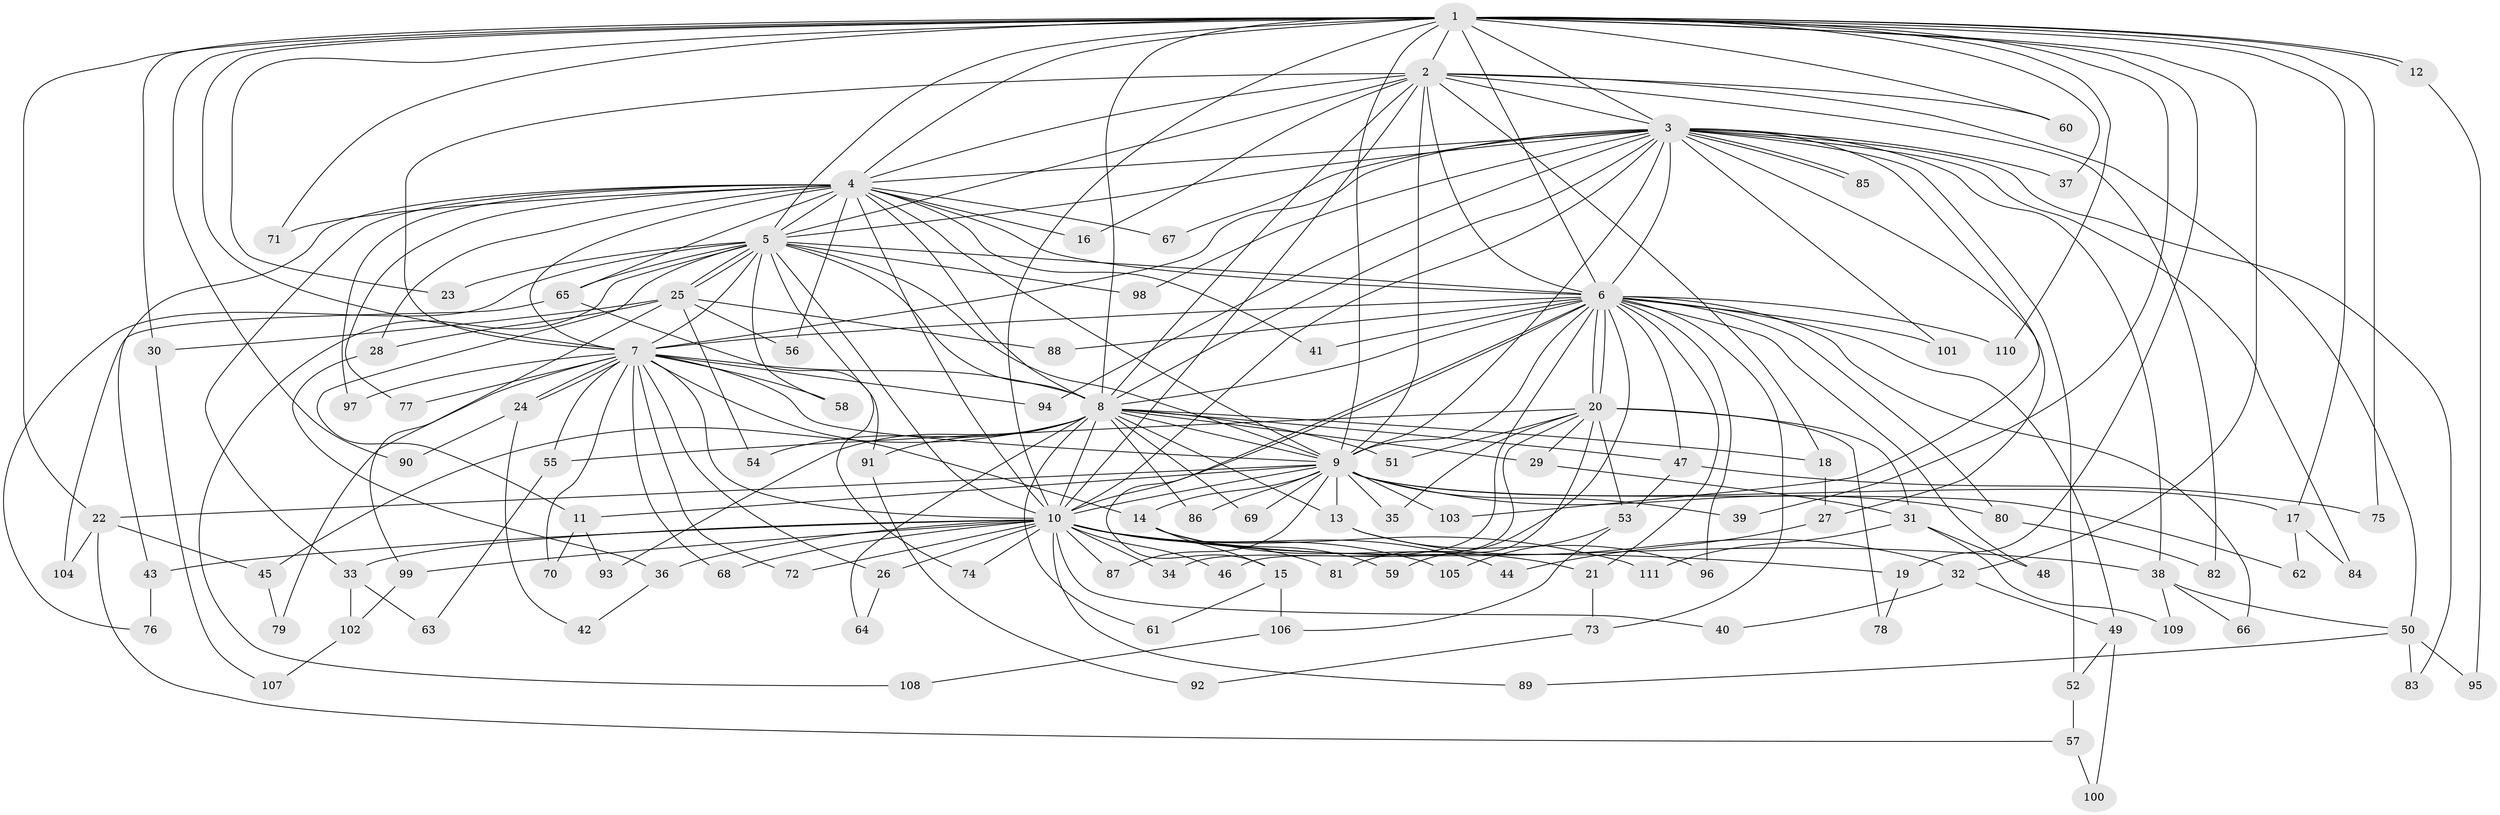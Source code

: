 // Generated by graph-tools (version 1.1) at 2025/13/03/09/25 04:13:43]
// undirected, 111 vertices, 247 edges
graph export_dot {
graph [start="1"]
  node [color=gray90,style=filled];
  1;
  2;
  3;
  4;
  5;
  6;
  7;
  8;
  9;
  10;
  11;
  12;
  13;
  14;
  15;
  16;
  17;
  18;
  19;
  20;
  21;
  22;
  23;
  24;
  25;
  26;
  27;
  28;
  29;
  30;
  31;
  32;
  33;
  34;
  35;
  36;
  37;
  38;
  39;
  40;
  41;
  42;
  43;
  44;
  45;
  46;
  47;
  48;
  49;
  50;
  51;
  52;
  53;
  54;
  55;
  56;
  57;
  58;
  59;
  60;
  61;
  62;
  63;
  64;
  65;
  66;
  67;
  68;
  69;
  70;
  71;
  72;
  73;
  74;
  75;
  76;
  77;
  78;
  79;
  80;
  81;
  82;
  83;
  84;
  85;
  86;
  87;
  88;
  89;
  90;
  91;
  92;
  93;
  94;
  95;
  96;
  97;
  98;
  99;
  100;
  101;
  102;
  103;
  104;
  105;
  106;
  107;
  108;
  109;
  110;
  111;
  1 -- 2;
  1 -- 3;
  1 -- 4;
  1 -- 5;
  1 -- 6;
  1 -- 7;
  1 -- 8;
  1 -- 9;
  1 -- 10;
  1 -- 12;
  1 -- 12;
  1 -- 17;
  1 -- 19;
  1 -- 22;
  1 -- 23;
  1 -- 30;
  1 -- 32;
  1 -- 37;
  1 -- 39;
  1 -- 60;
  1 -- 71;
  1 -- 75;
  1 -- 90;
  1 -- 110;
  2 -- 3;
  2 -- 4;
  2 -- 5;
  2 -- 6;
  2 -- 7;
  2 -- 8;
  2 -- 9;
  2 -- 10;
  2 -- 16;
  2 -- 18;
  2 -- 50;
  2 -- 60;
  2 -- 82;
  3 -- 4;
  3 -- 5;
  3 -- 6;
  3 -- 7;
  3 -- 8;
  3 -- 9;
  3 -- 10;
  3 -- 27;
  3 -- 37;
  3 -- 38;
  3 -- 52;
  3 -- 67;
  3 -- 83;
  3 -- 84;
  3 -- 85;
  3 -- 85;
  3 -- 94;
  3 -- 98;
  3 -- 101;
  3 -- 103;
  4 -- 5;
  4 -- 6;
  4 -- 7;
  4 -- 8;
  4 -- 9;
  4 -- 10;
  4 -- 16;
  4 -- 28;
  4 -- 33;
  4 -- 41;
  4 -- 43;
  4 -- 56;
  4 -- 65;
  4 -- 67;
  4 -- 71;
  4 -- 77;
  4 -- 97;
  5 -- 6;
  5 -- 7;
  5 -- 8;
  5 -- 9;
  5 -- 10;
  5 -- 11;
  5 -- 23;
  5 -- 25;
  5 -- 25;
  5 -- 58;
  5 -- 65;
  5 -- 74;
  5 -- 76;
  5 -- 98;
  5 -- 108;
  6 -- 7;
  6 -- 8;
  6 -- 9;
  6 -- 10;
  6 -- 15;
  6 -- 20;
  6 -- 20;
  6 -- 21;
  6 -- 34;
  6 -- 41;
  6 -- 47;
  6 -- 48;
  6 -- 49;
  6 -- 66;
  6 -- 73;
  6 -- 80;
  6 -- 81;
  6 -- 88;
  6 -- 96;
  6 -- 101;
  6 -- 110;
  7 -- 8;
  7 -- 9;
  7 -- 10;
  7 -- 14;
  7 -- 24;
  7 -- 24;
  7 -- 26;
  7 -- 55;
  7 -- 58;
  7 -- 68;
  7 -- 70;
  7 -- 72;
  7 -- 77;
  7 -- 79;
  7 -- 94;
  7 -- 97;
  8 -- 9;
  8 -- 10;
  8 -- 13;
  8 -- 18;
  8 -- 29;
  8 -- 45;
  8 -- 47;
  8 -- 51;
  8 -- 54;
  8 -- 61;
  8 -- 64;
  8 -- 69;
  8 -- 86;
  8 -- 91;
  8 -- 93;
  9 -- 10;
  9 -- 11;
  9 -- 13;
  9 -- 14;
  9 -- 17;
  9 -- 22;
  9 -- 35;
  9 -- 39;
  9 -- 62;
  9 -- 69;
  9 -- 80;
  9 -- 86;
  9 -- 87;
  9 -- 103;
  10 -- 19;
  10 -- 26;
  10 -- 33;
  10 -- 34;
  10 -- 36;
  10 -- 38;
  10 -- 40;
  10 -- 43;
  10 -- 44;
  10 -- 46;
  10 -- 68;
  10 -- 72;
  10 -- 74;
  10 -- 81;
  10 -- 87;
  10 -- 89;
  10 -- 99;
  10 -- 105;
  10 -- 111;
  11 -- 70;
  11 -- 93;
  12 -- 95;
  13 -- 32;
  13 -- 96;
  14 -- 15;
  14 -- 21;
  14 -- 59;
  15 -- 61;
  15 -- 106;
  17 -- 62;
  17 -- 84;
  18 -- 27;
  19 -- 78;
  20 -- 29;
  20 -- 31;
  20 -- 35;
  20 -- 46;
  20 -- 51;
  20 -- 53;
  20 -- 55;
  20 -- 59;
  20 -- 78;
  21 -- 73;
  22 -- 45;
  22 -- 57;
  22 -- 104;
  24 -- 42;
  24 -- 90;
  25 -- 28;
  25 -- 30;
  25 -- 54;
  25 -- 56;
  25 -- 88;
  25 -- 99;
  26 -- 64;
  27 -- 44;
  28 -- 36;
  29 -- 31;
  30 -- 107;
  31 -- 48;
  31 -- 109;
  31 -- 111;
  32 -- 40;
  32 -- 49;
  33 -- 63;
  33 -- 102;
  36 -- 42;
  38 -- 50;
  38 -- 66;
  38 -- 109;
  43 -- 76;
  45 -- 79;
  47 -- 53;
  47 -- 75;
  49 -- 52;
  49 -- 100;
  50 -- 83;
  50 -- 89;
  50 -- 95;
  52 -- 57;
  53 -- 105;
  53 -- 106;
  55 -- 63;
  57 -- 100;
  65 -- 91;
  65 -- 104;
  73 -- 92;
  80 -- 82;
  91 -- 92;
  99 -- 102;
  102 -- 107;
  106 -- 108;
}
